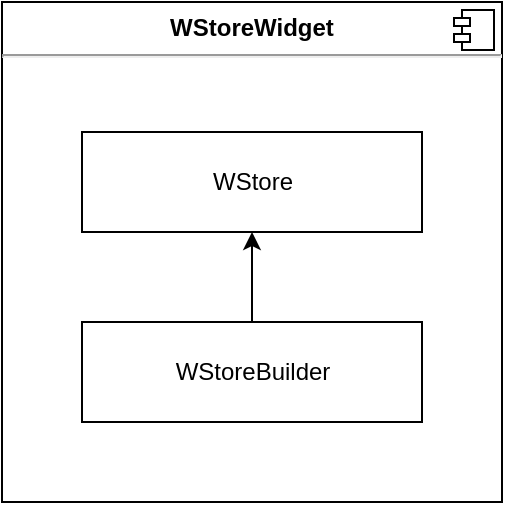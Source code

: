 <mxfile version="20.2.3"><diagram id="C5RBs43oDa-KdzZeNtuy" name="Page-1"><mxGraphModel dx="786" dy="512" grid="1" gridSize="10" guides="1" tooltips="1" connect="1" arrows="1" fold="1" page="1" pageScale="1" pageWidth="827" pageHeight="1169" math="0" shadow="0"><root><mxCell id="WIyWlLk6GJQsqaUBKTNV-0"/><mxCell id="WIyWlLk6GJQsqaUBKTNV-1" parent="WIyWlLk6GJQsqaUBKTNV-0"/><mxCell id="CMuBSTmQumP4OGBQi_pp-1" value="&lt;p style=&quot;margin:0px;margin-top:6px;text-align:center;&quot;&gt;&lt;b&gt;WStoreWidget&lt;/b&gt;&lt;br&gt;&lt;/p&gt;&lt;hr&gt;&lt;p style=&quot;margin:0px;margin-left:8px;&quot;&gt;&lt;br&gt;&lt;/p&gt;" style="align=left;overflow=fill;html=1;dropTarget=0;" parent="WIyWlLk6GJQsqaUBKTNV-1" vertex="1"><mxGeometry x="270" y="520" width="250" height="250" as="geometry"/></mxCell><mxCell id="CMuBSTmQumP4OGBQi_pp-2" value="" style="shape=component;jettyWidth=8;jettyHeight=4;" parent="CMuBSTmQumP4OGBQi_pp-1" vertex="1"><mxGeometry x="1" width="20" height="20" relative="1" as="geometry"><mxPoint x="-24" y="4" as="offset"/></mxGeometry></mxCell><mxCell id="CMuBSTmQumP4OGBQi_pp-3" value="WStore" style="html=1;" parent="WIyWlLk6GJQsqaUBKTNV-1" vertex="1"><mxGeometry x="310" y="585" width="170" height="50" as="geometry"/></mxCell><mxCell id="CMuBSTmQumP4OGBQi_pp-10" style="edgeStyle=orthogonalEdgeStyle;rounded=0;orthogonalLoop=1;jettySize=auto;html=1;exitX=0.5;exitY=0;exitDx=0;exitDy=0;entryX=0.5;entryY=1;entryDx=0;entryDy=0;" parent="WIyWlLk6GJQsqaUBKTNV-1" source="CMuBSTmQumP4OGBQi_pp-4" target="CMuBSTmQumP4OGBQi_pp-3" edge="1"><mxGeometry relative="1" as="geometry"/></mxCell><mxCell id="CMuBSTmQumP4OGBQi_pp-4" value="WStoreBuilder" style="html=1;" parent="WIyWlLk6GJQsqaUBKTNV-1" vertex="1"><mxGeometry x="310" y="680" width="170" height="50" as="geometry"/></mxCell></root></mxGraphModel></diagram></mxfile>